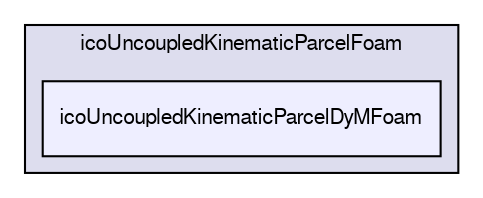 digraph "applications/solvers/lagrangian/icoUncoupledKinematicParcelFoam/icoUncoupledKinematicParcelDyMFoam" {
  bgcolor=transparent;
  compound=true
  node [ fontsize="10", fontname="FreeSans"];
  edge [ labelfontsize="10", labelfontname="FreeSans"];
  subgraph clusterdir_1b6d7312c3b78f2facedece3f22c13dd {
    graph [ bgcolor="#ddddee", pencolor="black", label="icoUncoupledKinematicParcelFoam" fontname="FreeSans", fontsize="10", URL="dir_1b6d7312c3b78f2facedece3f22c13dd.html"]
  dir_fdc47220d54a73bc7ec593764d4e027d [shape=box, label="icoUncoupledKinematicParcelDyMFoam", style="filled", fillcolor="#eeeeff", pencolor="black", URL="dir_fdc47220d54a73bc7ec593764d4e027d.html"];
  }
}
